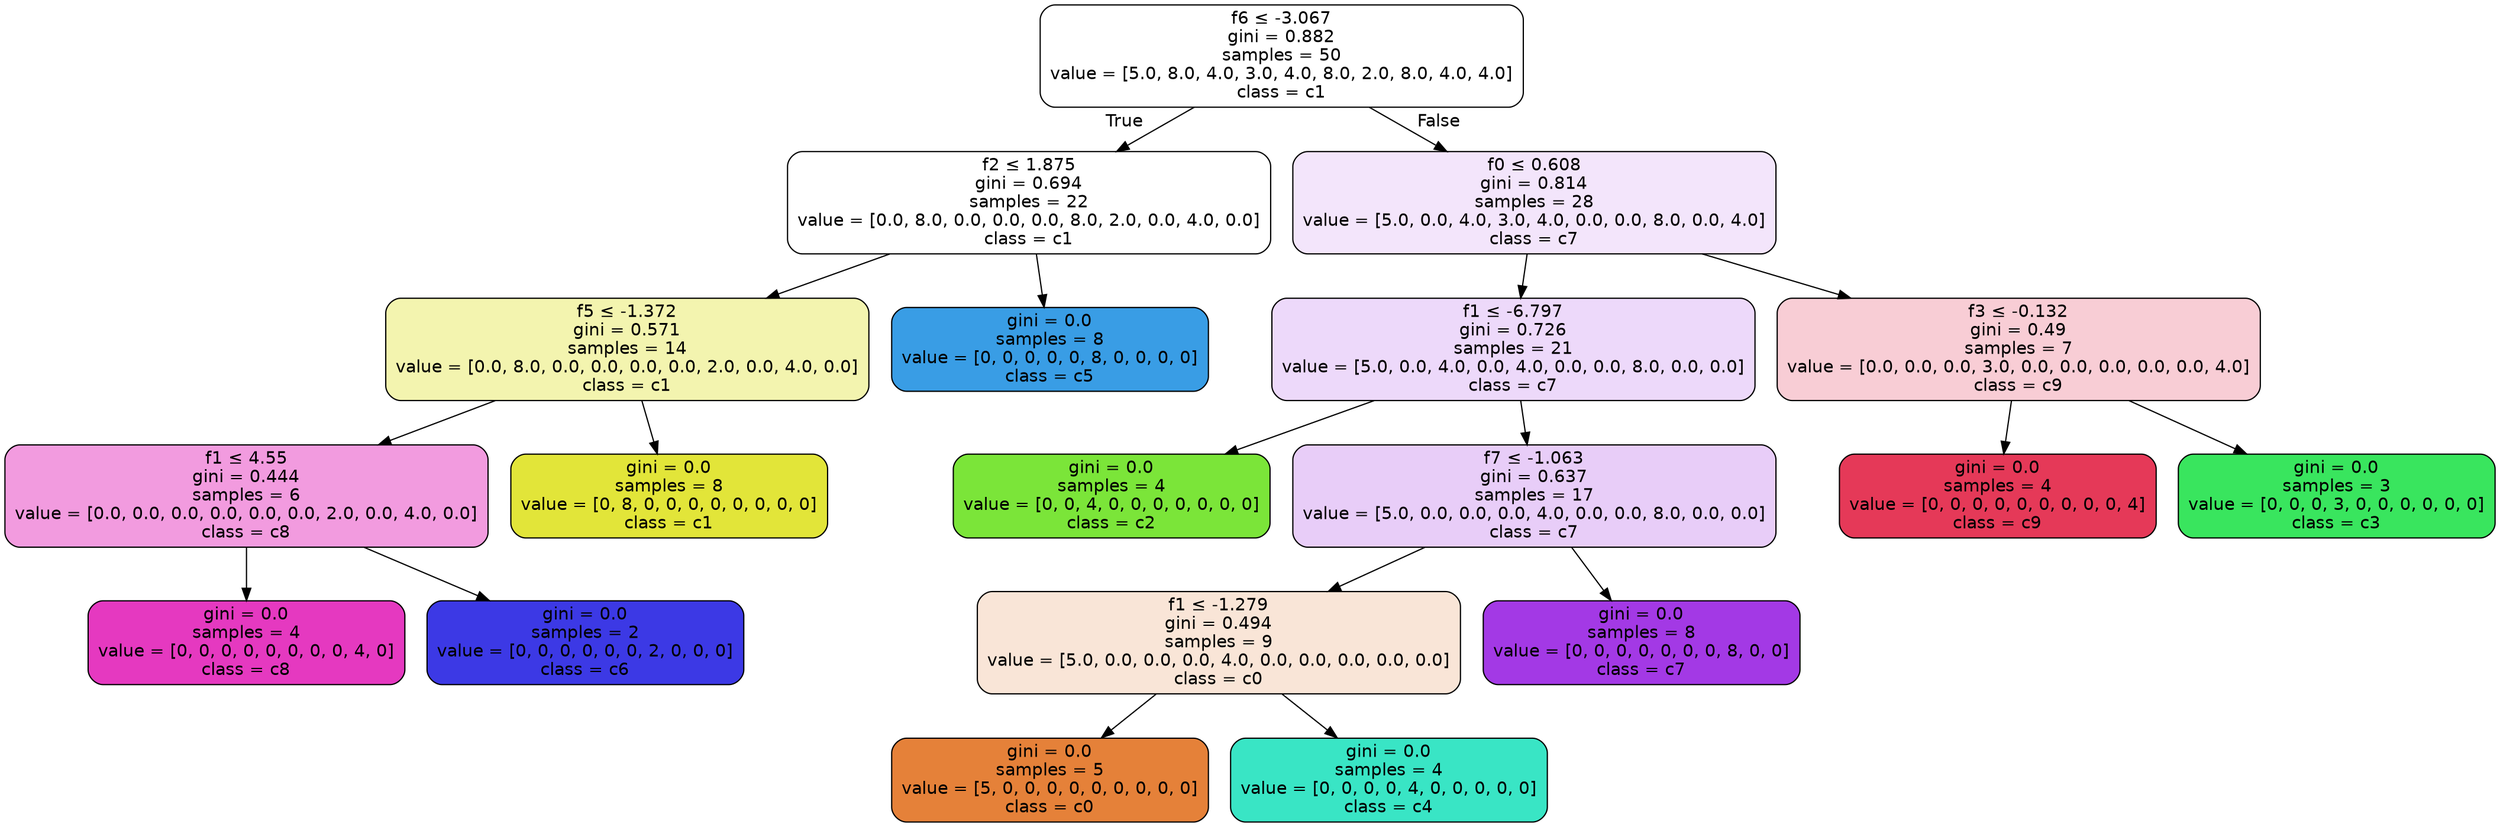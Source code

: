digraph Tree {
node [shape=box, style="filled, rounded", color="black", fontname=helvetica] ;
edge [fontname=helvetica] ;
0 [label=<f6 &le; -3.067<br/>gini = 0.882<br/>samples = 50<br/>value = [5.0, 8.0, 4.0, 3.0, 4.0, 8.0, 2.0, 8.0, 4.0, 4.0]<br/>class = c1>, fillcolor="#e2e53900"] ;
1 [label=<f2 &le; 1.875<br/>gini = 0.694<br/>samples = 22<br/>value = [0.0, 8.0, 0.0, 0.0, 0.0, 8.0, 2.0, 0.0, 4.0, 0.0]<br/>class = c1>, fillcolor="#e2e53900"] ;
0 -> 1 [labeldistance=2.5, labelangle=45, headlabel="True"] ;
2 [label=<f5 &le; -1.372<br/>gini = 0.571<br/>samples = 14<br/>value = [0.0, 8.0, 0.0, 0.0, 0.0, 0.0, 2.0, 0.0, 4.0, 0.0]<br/>class = c1>, fillcolor="#e2e53966"] ;
1 -> 2 ;
3 [label=<f1 &le; 4.55<br/>gini = 0.444<br/>samples = 6<br/>value = [0.0, 0.0, 0.0, 0.0, 0.0, 0.0, 2.0, 0.0, 4.0, 0.0]<br/>class = c8>, fillcolor="#e539c080"] ;
2 -> 3 ;
4 [label=<gini = 0.0<br/>samples = 4<br/>value = [0, 0, 0, 0, 0, 0, 0, 0, 4, 0]<br/>class = c8>, fillcolor="#e539c0ff"] ;
3 -> 4 ;
5 [label=<gini = 0.0<br/>samples = 2<br/>value = [0, 0, 0, 0, 0, 0, 2, 0, 0, 0]<br/>class = c6>, fillcolor="#3c39e5ff"] ;
3 -> 5 ;
6 [label=<gini = 0.0<br/>samples = 8<br/>value = [0, 8, 0, 0, 0, 0, 0, 0, 0, 0]<br/>class = c1>, fillcolor="#e2e539ff"] ;
2 -> 6 ;
7 [label=<gini = 0.0<br/>samples = 8<br/>value = [0, 0, 0, 0, 0, 8, 0, 0, 0, 0]<br/>class = c5>, fillcolor="#399de5ff"] ;
1 -> 7 ;
8 [label=<f0 &le; 0.608<br/>gini = 0.814<br/>samples = 28<br/>value = [5.0, 0.0, 4.0, 3.0, 4.0, 0.0, 0.0, 8.0, 0.0, 4.0]<br/>class = c7>, fillcolor="#a339e521"] ;
0 -> 8 [labeldistance=2.5, labelangle=-45, headlabel="False"] ;
9 [label=<f1 &le; -6.797<br/>gini = 0.726<br/>samples = 21<br/>value = [5.0, 0.0, 4.0, 0.0, 4.0, 0.0, 0.0, 8.0, 0.0, 0.0]<br/>class = c7>, fillcolor="#a339e530"] ;
8 -> 9 ;
10 [label=<gini = 0.0<br/>samples = 4<br/>value = [0, 0, 4, 0, 0, 0, 0, 0, 0, 0]<br/>class = c2>, fillcolor="#7be539ff"] ;
9 -> 10 ;
11 [label=<f7 &le; -1.063<br/>gini = 0.637<br/>samples = 17<br/>value = [5.0, 0.0, 0.0, 0.0, 4.0, 0.0, 0.0, 8.0, 0.0, 0.0]<br/>class = c7>, fillcolor="#a339e540"] ;
9 -> 11 ;
12 [label=<f1 &le; -1.279<br/>gini = 0.494<br/>samples = 9<br/>value = [5.0, 0.0, 0.0, 0.0, 4.0, 0.0, 0.0, 0.0, 0.0, 0.0]<br/>class = c0>, fillcolor="#e5813933"] ;
11 -> 12 ;
13 [label=<gini = 0.0<br/>samples = 5<br/>value = [5, 0, 0, 0, 0, 0, 0, 0, 0, 0]<br/>class = c0>, fillcolor="#e58139ff"] ;
12 -> 13 ;
14 [label=<gini = 0.0<br/>samples = 4<br/>value = [0, 0, 0, 0, 4, 0, 0, 0, 0, 0]<br/>class = c4>, fillcolor="#39e5c5ff"] ;
12 -> 14 ;
15 [label=<gini = 0.0<br/>samples = 8<br/>value = [0, 0, 0, 0, 0, 0, 0, 8, 0, 0]<br/>class = c7>, fillcolor="#a339e5ff"] ;
11 -> 15 ;
16 [label=<f3 &le; -0.132<br/>gini = 0.49<br/>samples = 7<br/>value = [0.0, 0.0, 0.0, 3.0, 0.0, 0.0, 0.0, 0.0, 0.0, 4.0]<br/>class = c9>, fillcolor="#e5395840"] ;
8 -> 16 ;
17 [label=<gini = 0.0<br/>samples = 4<br/>value = [0, 0, 0, 0, 0, 0, 0, 0, 0, 4]<br/>class = c9>, fillcolor="#e53958ff"] ;
16 -> 17 ;
18 [label=<gini = 0.0<br/>samples = 3<br/>value = [0, 0, 0, 3, 0, 0, 0, 0, 0, 0]<br/>class = c3>, fillcolor="#39e55eff"] ;
16 -> 18 ;
}
